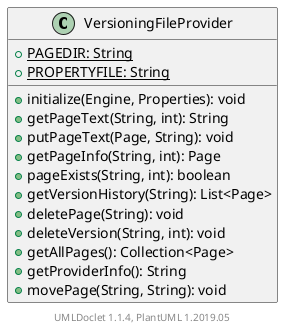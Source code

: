 @startuml

    class VersioningFileProvider [[VersioningFileProvider.html]] {
        {static} +PAGEDIR: String
        {static} +PROPERTYFILE: String
        +initialize(Engine, Properties): void
        +getPageText(String, int): String
        +putPageText(Page, String): void
        +getPageInfo(String, int): Page
        +pageExists(String, int): boolean
        +getVersionHistory(String): List<Page>
        +deletePage(String): void
        +deleteVersion(String, int): void
        +getAllPages(): Collection<Page>
        +getProviderInfo(): String
        +movePage(String, String): void
    }


    center footer UMLDoclet 1.1.4, PlantUML 1.2019.05
@enduml
